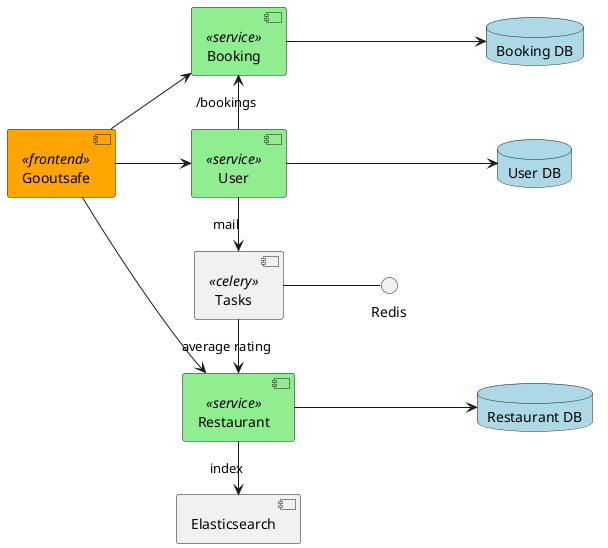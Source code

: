 @startuml
left to right direction
'top to bottom direction


[Gooutsafe] <<frontend>> as f

[Tasks] <<celery>> as c
[Elasticsearch] as e

[User] <<service>> as us
[Booking] <<service>> as bs
[Restaurant] <<service>> as rs


database "User DB" as usdb
database "Booking DB" as bsdb
database "Restaurant DB" as rsdb

f --> us
f --> bs
f --> rs

us ---> usdb
bs ---> bsdb
rs ---> rsdb

us -l-> bs : /bookings

us -> c : mail
rs -> e : index 
c -> rs: average rating

Redis -up- c

skinparam component {
    backgroundColor<<frontend>> Orange
    backgroundColor<<service>> LightGreen
}
skinparam databaseBackgroundColor LightBlue
@enduml